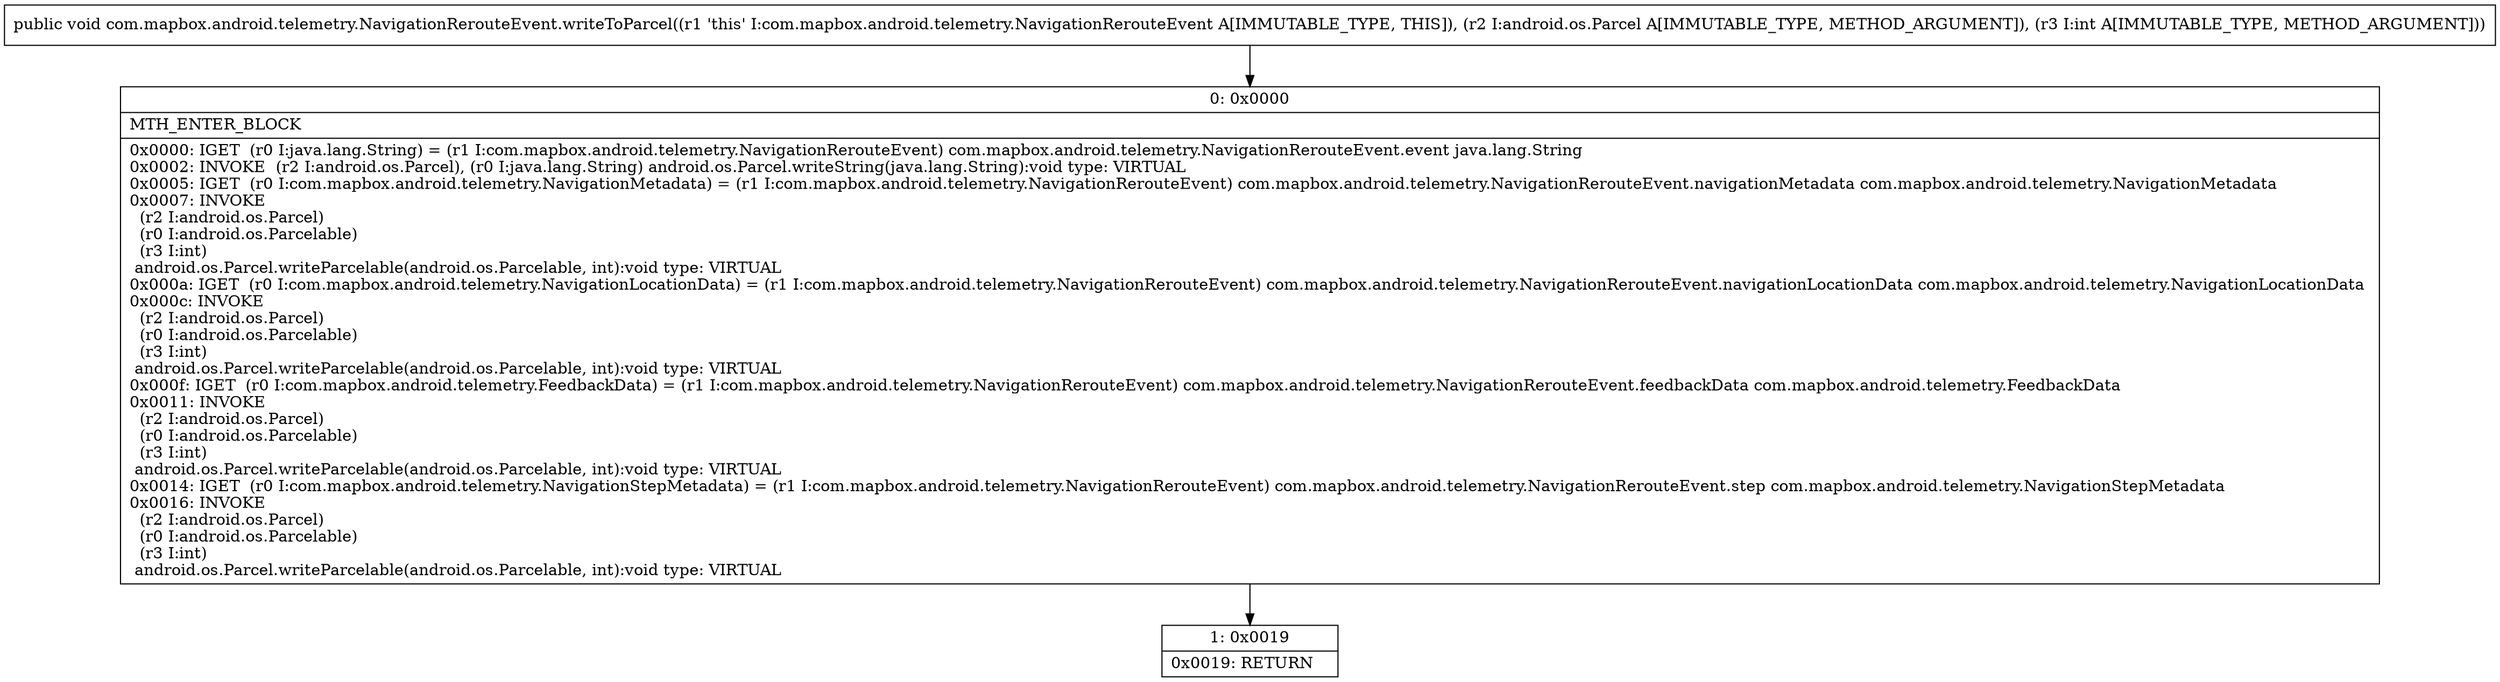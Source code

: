 digraph "CFG forcom.mapbox.android.telemetry.NavigationRerouteEvent.writeToParcel(Landroid\/os\/Parcel;I)V" {
Node_0 [shape=record,label="{0\:\ 0x0000|MTH_ENTER_BLOCK\l|0x0000: IGET  (r0 I:java.lang.String) = (r1 I:com.mapbox.android.telemetry.NavigationRerouteEvent) com.mapbox.android.telemetry.NavigationRerouteEvent.event java.lang.String \l0x0002: INVOKE  (r2 I:android.os.Parcel), (r0 I:java.lang.String) android.os.Parcel.writeString(java.lang.String):void type: VIRTUAL \l0x0005: IGET  (r0 I:com.mapbox.android.telemetry.NavigationMetadata) = (r1 I:com.mapbox.android.telemetry.NavigationRerouteEvent) com.mapbox.android.telemetry.NavigationRerouteEvent.navigationMetadata com.mapbox.android.telemetry.NavigationMetadata \l0x0007: INVOKE  \l  (r2 I:android.os.Parcel)\l  (r0 I:android.os.Parcelable)\l  (r3 I:int)\l android.os.Parcel.writeParcelable(android.os.Parcelable, int):void type: VIRTUAL \l0x000a: IGET  (r0 I:com.mapbox.android.telemetry.NavigationLocationData) = (r1 I:com.mapbox.android.telemetry.NavigationRerouteEvent) com.mapbox.android.telemetry.NavigationRerouteEvent.navigationLocationData com.mapbox.android.telemetry.NavigationLocationData \l0x000c: INVOKE  \l  (r2 I:android.os.Parcel)\l  (r0 I:android.os.Parcelable)\l  (r3 I:int)\l android.os.Parcel.writeParcelable(android.os.Parcelable, int):void type: VIRTUAL \l0x000f: IGET  (r0 I:com.mapbox.android.telemetry.FeedbackData) = (r1 I:com.mapbox.android.telemetry.NavigationRerouteEvent) com.mapbox.android.telemetry.NavigationRerouteEvent.feedbackData com.mapbox.android.telemetry.FeedbackData \l0x0011: INVOKE  \l  (r2 I:android.os.Parcel)\l  (r0 I:android.os.Parcelable)\l  (r3 I:int)\l android.os.Parcel.writeParcelable(android.os.Parcelable, int):void type: VIRTUAL \l0x0014: IGET  (r0 I:com.mapbox.android.telemetry.NavigationStepMetadata) = (r1 I:com.mapbox.android.telemetry.NavigationRerouteEvent) com.mapbox.android.telemetry.NavigationRerouteEvent.step com.mapbox.android.telemetry.NavigationStepMetadata \l0x0016: INVOKE  \l  (r2 I:android.os.Parcel)\l  (r0 I:android.os.Parcelable)\l  (r3 I:int)\l android.os.Parcel.writeParcelable(android.os.Parcelable, int):void type: VIRTUAL \l}"];
Node_1 [shape=record,label="{1\:\ 0x0019|0x0019: RETURN   \l}"];
MethodNode[shape=record,label="{public void com.mapbox.android.telemetry.NavigationRerouteEvent.writeToParcel((r1 'this' I:com.mapbox.android.telemetry.NavigationRerouteEvent A[IMMUTABLE_TYPE, THIS]), (r2 I:android.os.Parcel A[IMMUTABLE_TYPE, METHOD_ARGUMENT]), (r3 I:int A[IMMUTABLE_TYPE, METHOD_ARGUMENT])) }"];
MethodNode -> Node_0;
Node_0 -> Node_1;
}

